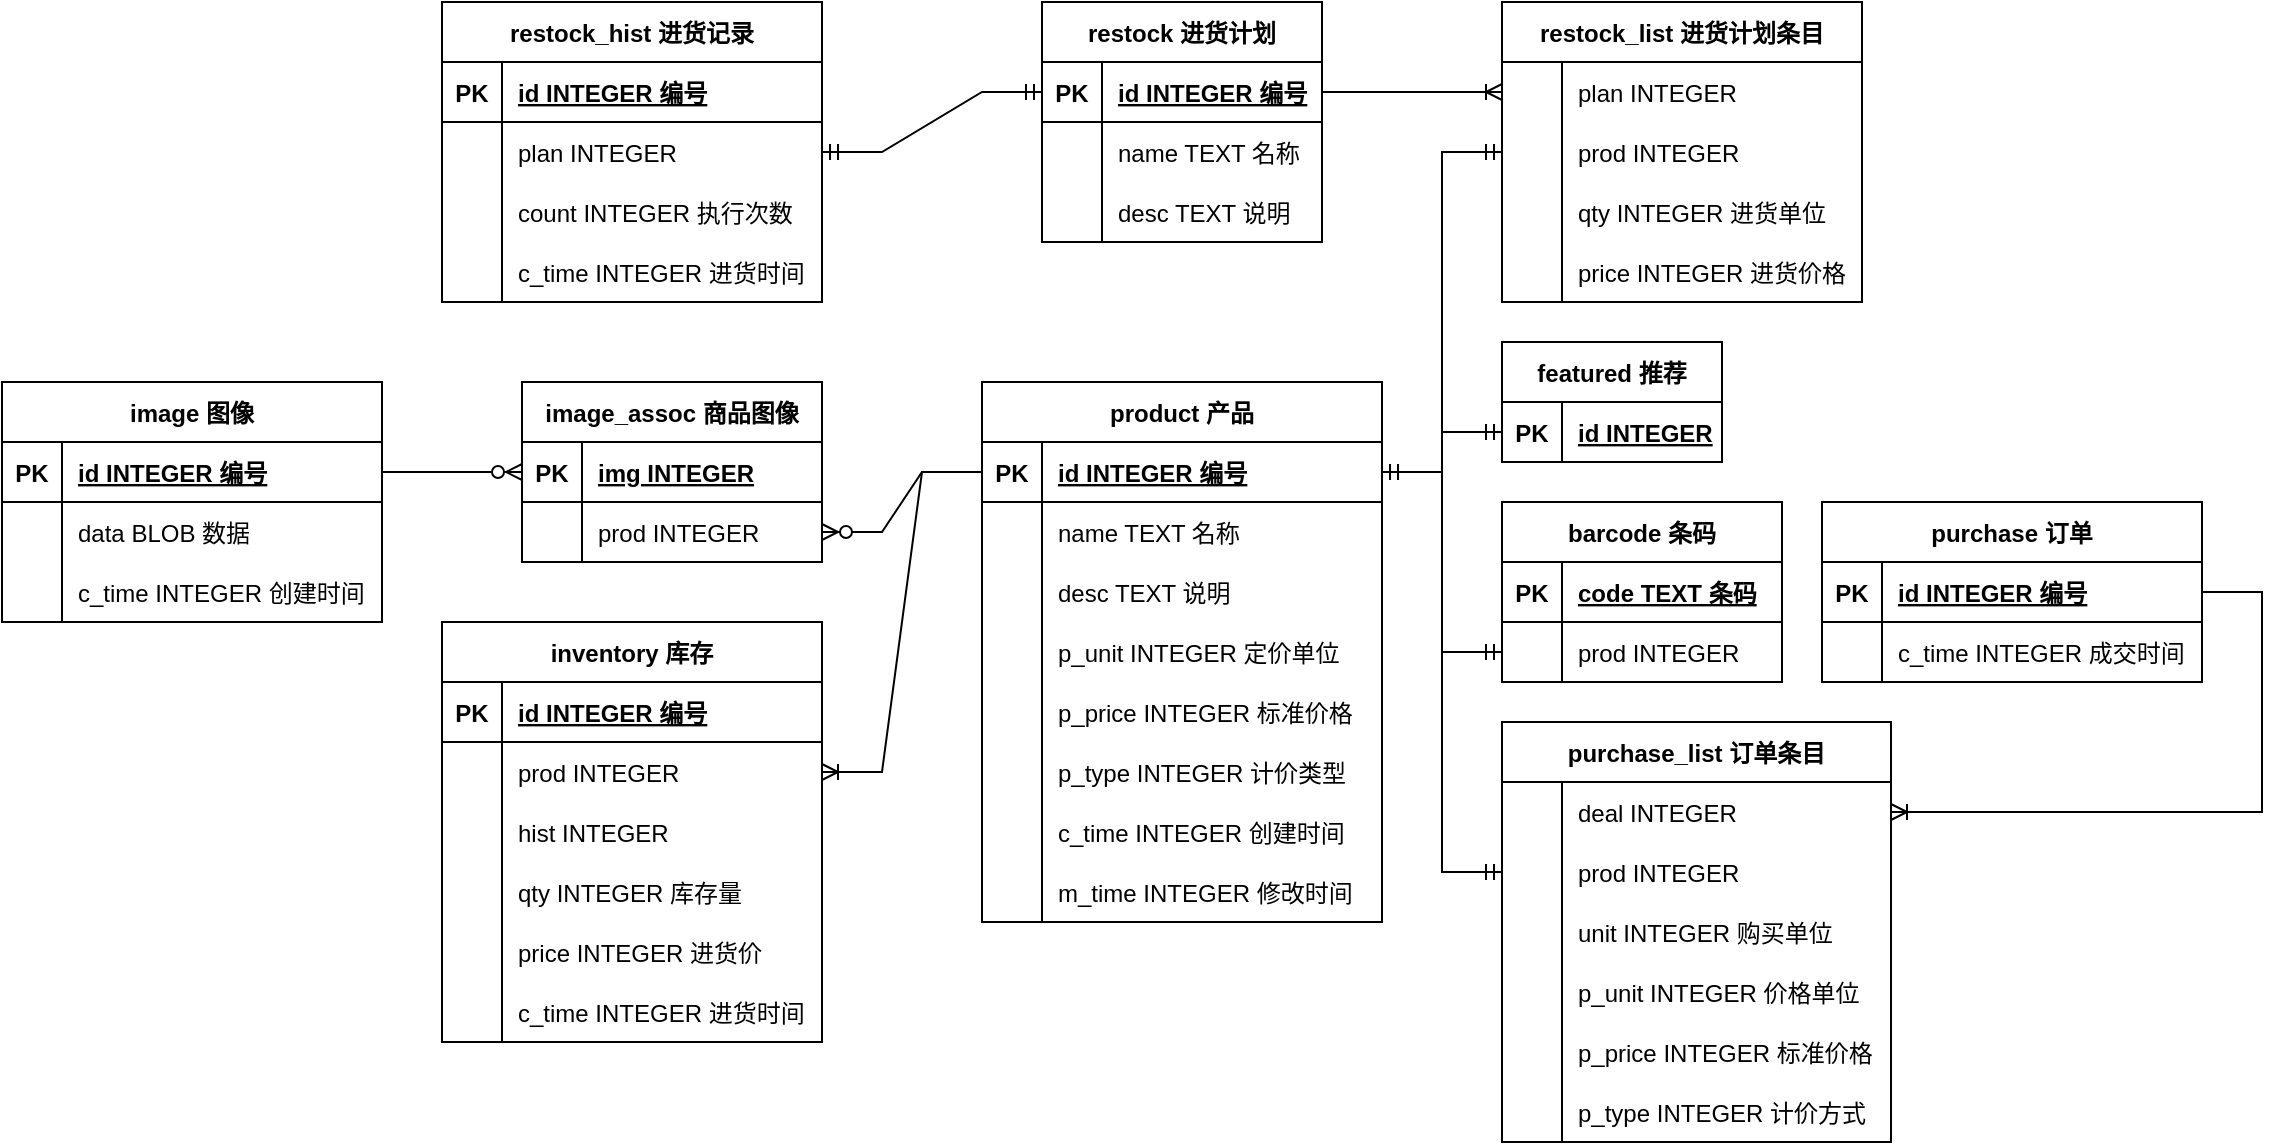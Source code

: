 <mxfile version="26.1.1">
  <diagram name="第 1 页" id="h9-IqT-ydI9_myK90j9l">
    <mxGraphModel dx="4263" dy="683" grid="1" gridSize="10" guides="0" tooltips="1" connect="1" arrows="1" fold="1" page="1" pageScale="1" pageWidth="1169" pageHeight="827" math="0" shadow="0">
      <root>
        <mxCell id="0" />
        <mxCell id="1" parent="0" />
        <mxCell id="m9yYBREVCYPuu5T5UYgV-1" value="product 产品" style="shape=table;startSize=30;container=1;collapsible=1;childLayout=tableLayout;fixedRows=1;rowLines=0;fontStyle=1;align=center;resizeLast=1;" vertex="1" parent="1">
          <mxGeometry x="-2120" y="320" width="200" height="270" as="geometry" />
        </mxCell>
        <mxCell id="m9yYBREVCYPuu5T5UYgV-2" value="" style="shape=tableRow;horizontal=0;startSize=0;swimlaneHead=0;swimlaneBody=0;fillColor=none;collapsible=0;dropTarget=0;points=[[0,0.5],[1,0.5]];portConstraint=eastwest;strokeColor=inherit;top=0;left=0;right=0;bottom=1;" vertex="1" parent="m9yYBREVCYPuu5T5UYgV-1">
          <mxGeometry y="30" width="200" height="30" as="geometry" />
        </mxCell>
        <mxCell id="m9yYBREVCYPuu5T5UYgV-3" value="PK" style="shape=partialRectangle;overflow=hidden;connectable=0;fillColor=none;strokeColor=inherit;top=0;left=0;bottom=0;right=0;fontStyle=1;" vertex="1" parent="m9yYBREVCYPuu5T5UYgV-2">
          <mxGeometry width="30" height="30" as="geometry">
            <mxRectangle width="30" height="30" as="alternateBounds" />
          </mxGeometry>
        </mxCell>
        <mxCell id="m9yYBREVCYPuu5T5UYgV-4" value="id      INTEGER 编号" style="shape=partialRectangle;overflow=hidden;connectable=0;fillColor=none;align=left;strokeColor=inherit;top=0;left=0;bottom=0;right=0;spacingLeft=6;fontStyle=5;" vertex="1" parent="m9yYBREVCYPuu5T5UYgV-2">
          <mxGeometry x="30" width="170" height="30" as="geometry">
            <mxRectangle width="170" height="30" as="alternateBounds" />
          </mxGeometry>
        </mxCell>
        <mxCell id="m9yYBREVCYPuu5T5UYgV-5" value="" style="shape=tableRow;horizontal=0;startSize=0;swimlaneHead=0;swimlaneBody=0;fillColor=none;collapsible=0;dropTarget=0;points=[[0,0.5],[1,0.5]];portConstraint=eastwest;strokeColor=inherit;top=0;left=0;right=0;bottom=0;" vertex="1" parent="m9yYBREVCYPuu5T5UYgV-1">
          <mxGeometry y="60" width="200" height="30" as="geometry" />
        </mxCell>
        <mxCell id="m9yYBREVCYPuu5T5UYgV-6" value="" style="shape=partialRectangle;overflow=hidden;connectable=0;fillColor=none;strokeColor=inherit;top=0;left=0;bottom=0;right=0;" vertex="1" parent="m9yYBREVCYPuu5T5UYgV-5">
          <mxGeometry width="30" height="30" as="geometry">
            <mxRectangle width="30" height="30" as="alternateBounds" />
          </mxGeometry>
        </mxCell>
        <mxCell id="m9yYBREVCYPuu5T5UYgV-7" value="name    TEXT 名称" style="shape=partialRectangle;overflow=hidden;connectable=0;fillColor=none;align=left;strokeColor=inherit;top=0;left=0;bottom=0;right=0;spacingLeft=6;" vertex="1" parent="m9yYBREVCYPuu5T5UYgV-5">
          <mxGeometry x="30" width="170" height="30" as="geometry">
            <mxRectangle width="170" height="30" as="alternateBounds" />
          </mxGeometry>
        </mxCell>
        <mxCell id="m9yYBREVCYPuu5T5UYgV-8" value="" style="shape=tableRow;horizontal=0;startSize=0;swimlaneHead=0;swimlaneBody=0;fillColor=none;collapsible=0;dropTarget=0;points=[[0,0.5],[1,0.5]];portConstraint=eastwest;strokeColor=inherit;top=0;left=0;right=0;bottom=0;" vertex="1" parent="m9yYBREVCYPuu5T5UYgV-1">
          <mxGeometry y="90" width="200" height="30" as="geometry" />
        </mxCell>
        <mxCell id="m9yYBREVCYPuu5T5UYgV-9" value="" style="shape=partialRectangle;overflow=hidden;connectable=0;fillColor=none;strokeColor=inherit;top=0;left=0;bottom=0;right=0;" vertex="1" parent="m9yYBREVCYPuu5T5UYgV-8">
          <mxGeometry width="30" height="30" as="geometry">
            <mxRectangle width="30" height="30" as="alternateBounds" />
          </mxGeometry>
        </mxCell>
        <mxCell id="m9yYBREVCYPuu5T5UYgV-10" value="desc    TEXT    说明" style="shape=partialRectangle;overflow=hidden;connectable=0;fillColor=none;align=left;strokeColor=inherit;top=0;left=0;bottom=0;right=0;spacingLeft=6;" vertex="1" parent="m9yYBREVCYPuu5T5UYgV-8">
          <mxGeometry x="30" width="170" height="30" as="geometry">
            <mxRectangle width="170" height="30" as="alternateBounds" />
          </mxGeometry>
        </mxCell>
        <mxCell id="m9yYBREVCYPuu5T5UYgV-11" value="" style="shape=tableRow;horizontal=0;startSize=0;swimlaneHead=0;swimlaneBody=0;fillColor=none;collapsible=0;dropTarget=0;points=[[0,0.5],[1,0.5]];portConstraint=eastwest;strokeColor=inherit;top=0;left=0;right=0;bottom=0;" vertex="1" parent="m9yYBREVCYPuu5T5UYgV-1">
          <mxGeometry y="120" width="200" height="30" as="geometry" />
        </mxCell>
        <mxCell id="m9yYBREVCYPuu5T5UYgV-12" value="" style="shape=partialRectangle;overflow=hidden;connectable=0;fillColor=none;strokeColor=inherit;top=0;left=0;bottom=0;right=0;" vertex="1" parent="m9yYBREVCYPuu5T5UYgV-11">
          <mxGeometry width="30" height="30" as="geometry">
            <mxRectangle width="30" height="30" as="alternateBounds" />
          </mxGeometry>
        </mxCell>
        <mxCell id="m9yYBREVCYPuu5T5UYgV-13" value="p_unit  INTEGER 定价单位" style="shape=partialRectangle;overflow=hidden;connectable=0;fillColor=none;align=left;strokeColor=inherit;top=0;left=0;bottom=0;right=0;spacingLeft=6;" vertex="1" parent="m9yYBREVCYPuu5T5UYgV-11">
          <mxGeometry x="30" width="170" height="30" as="geometry">
            <mxRectangle width="170" height="30" as="alternateBounds" />
          </mxGeometry>
        </mxCell>
        <mxCell id="m9yYBREVCYPuu5T5UYgV-14" value="" style="shape=tableRow;horizontal=0;startSize=0;swimlaneHead=0;swimlaneBody=0;fillColor=none;collapsible=0;dropTarget=0;points=[[0,0.5],[1,0.5]];portConstraint=eastwest;strokeColor=inherit;top=0;left=0;right=0;bottom=0;" vertex="1" parent="m9yYBREVCYPuu5T5UYgV-1">
          <mxGeometry y="150" width="200" height="30" as="geometry" />
        </mxCell>
        <mxCell id="m9yYBREVCYPuu5T5UYgV-15" value="" style="shape=partialRectangle;overflow=hidden;connectable=0;fillColor=none;strokeColor=inherit;top=0;left=0;bottom=0;right=0;" vertex="1" parent="m9yYBREVCYPuu5T5UYgV-14">
          <mxGeometry width="30" height="30" as="geometry">
            <mxRectangle width="30" height="30" as="alternateBounds" />
          </mxGeometry>
        </mxCell>
        <mxCell id="m9yYBREVCYPuu5T5UYgV-16" value="p_price INTEGER 标准价格" style="shape=partialRectangle;overflow=hidden;connectable=0;fillColor=none;align=left;strokeColor=inherit;top=0;left=0;bottom=0;right=0;spacingLeft=6;" vertex="1" parent="m9yYBREVCYPuu5T5UYgV-14">
          <mxGeometry x="30" width="170" height="30" as="geometry">
            <mxRectangle width="170" height="30" as="alternateBounds" />
          </mxGeometry>
        </mxCell>
        <mxCell id="m9yYBREVCYPuu5T5UYgV-17" value="" style="shape=tableRow;horizontal=0;startSize=0;swimlaneHead=0;swimlaneBody=0;fillColor=none;collapsible=0;dropTarget=0;points=[[0,0.5],[1,0.5]];portConstraint=eastwest;strokeColor=inherit;top=0;left=0;right=0;bottom=0;" vertex="1" parent="m9yYBREVCYPuu5T5UYgV-1">
          <mxGeometry y="180" width="200" height="30" as="geometry" />
        </mxCell>
        <mxCell id="m9yYBREVCYPuu5T5UYgV-18" value="" style="shape=partialRectangle;overflow=hidden;connectable=0;fillColor=none;strokeColor=inherit;top=0;left=0;bottom=0;right=0;" vertex="1" parent="m9yYBREVCYPuu5T5UYgV-17">
          <mxGeometry width="30" height="30" as="geometry">
            <mxRectangle width="30" height="30" as="alternateBounds" />
          </mxGeometry>
        </mxCell>
        <mxCell id="m9yYBREVCYPuu5T5UYgV-19" value="p_type  INTEGER 计价类型" style="shape=partialRectangle;overflow=hidden;connectable=0;fillColor=none;align=left;strokeColor=inherit;top=0;left=0;bottom=0;right=0;spacingLeft=6;" vertex="1" parent="m9yYBREVCYPuu5T5UYgV-17">
          <mxGeometry x="30" width="170" height="30" as="geometry">
            <mxRectangle width="170" height="30" as="alternateBounds" />
          </mxGeometry>
        </mxCell>
        <mxCell id="m9yYBREVCYPuu5T5UYgV-20" value="" style="shape=tableRow;horizontal=0;startSize=0;swimlaneHead=0;swimlaneBody=0;fillColor=none;collapsible=0;dropTarget=0;points=[[0,0.5],[1,0.5]];portConstraint=eastwest;strokeColor=inherit;top=0;left=0;right=0;bottom=0;" vertex="1" parent="m9yYBREVCYPuu5T5UYgV-1">
          <mxGeometry y="210" width="200" height="30" as="geometry" />
        </mxCell>
        <mxCell id="m9yYBREVCYPuu5T5UYgV-21" value="" style="shape=partialRectangle;overflow=hidden;connectable=0;fillColor=none;strokeColor=inherit;top=0;left=0;bottom=0;right=0;" vertex="1" parent="m9yYBREVCYPuu5T5UYgV-20">
          <mxGeometry width="30" height="30" as="geometry">
            <mxRectangle width="30" height="30" as="alternateBounds" />
          </mxGeometry>
        </mxCell>
        <mxCell id="m9yYBREVCYPuu5T5UYgV-22" value="c_time  INTEGER 创建时间" style="shape=partialRectangle;overflow=hidden;connectable=0;fillColor=none;align=left;strokeColor=inherit;top=0;left=0;bottom=0;right=0;spacingLeft=6;" vertex="1" parent="m9yYBREVCYPuu5T5UYgV-20">
          <mxGeometry x="30" width="170" height="30" as="geometry">
            <mxRectangle width="170" height="30" as="alternateBounds" />
          </mxGeometry>
        </mxCell>
        <mxCell id="m9yYBREVCYPuu5T5UYgV-23" value="" style="shape=tableRow;horizontal=0;startSize=0;swimlaneHead=0;swimlaneBody=0;fillColor=none;collapsible=0;dropTarget=0;points=[[0,0.5],[1,0.5]];portConstraint=eastwest;strokeColor=inherit;top=0;left=0;right=0;bottom=0;" vertex="1" parent="m9yYBREVCYPuu5T5UYgV-1">
          <mxGeometry y="240" width="200" height="30" as="geometry" />
        </mxCell>
        <mxCell id="m9yYBREVCYPuu5T5UYgV-24" value="" style="shape=partialRectangle;overflow=hidden;connectable=0;fillColor=none;strokeColor=inherit;top=0;left=0;bottom=0;right=0;" vertex="1" parent="m9yYBREVCYPuu5T5UYgV-23">
          <mxGeometry width="30" height="30" as="geometry">
            <mxRectangle width="30" height="30" as="alternateBounds" />
          </mxGeometry>
        </mxCell>
        <mxCell id="m9yYBREVCYPuu5T5UYgV-25" value="m_time  INTEGER 修改时间" style="shape=partialRectangle;overflow=hidden;connectable=0;fillColor=none;align=left;strokeColor=inherit;top=0;left=0;bottom=0;right=0;spacingLeft=6;" vertex="1" parent="m9yYBREVCYPuu5T5UYgV-23">
          <mxGeometry x="30" width="170" height="30" as="geometry">
            <mxRectangle width="170" height="30" as="alternateBounds" />
          </mxGeometry>
        </mxCell>
        <mxCell id="m9yYBREVCYPuu5T5UYgV-26" value="image 图像" style="shape=table;startSize=30;container=1;collapsible=1;childLayout=tableLayout;fixedRows=1;rowLines=0;fontStyle=1;align=center;resizeLast=1;" vertex="1" parent="1">
          <mxGeometry x="-2610" y="320" width="190" height="120" as="geometry" />
        </mxCell>
        <mxCell id="m9yYBREVCYPuu5T5UYgV-27" value="" style="shape=tableRow;horizontal=0;startSize=0;swimlaneHead=0;swimlaneBody=0;fillColor=none;collapsible=0;dropTarget=0;points=[[0,0.5],[1,0.5]];portConstraint=eastwest;strokeColor=inherit;top=0;left=0;right=0;bottom=1;" vertex="1" parent="m9yYBREVCYPuu5T5UYgV-26">
          <mxGeometry y="30" width="190" height="30" as="geometry" />
        </mxCell>
        <mxCell id="m9yYBREVCYPuu5T5UYgV-28" value="PK" style="shape=partialRectangle;overflow=hidden;connectable=0;fillColor=none;strokeColor=inherit;top=0;left=0;bottom=0;right=0;fontStyle=1;" vertex="1" parent="m9yYBREVCYPuu5T5UYgV-27">
          <mxGeometry width="30" height="30" as="geometry">
            <mxRectangle width="30" height="30" as="alternateBounds" />
          </mxGeometry>
        </mxCell>
        <mxCell id="m9yYBREVCYPuu5T5UYgV-29" value="id     INTEGER 编号" style="shape=partialRectangle;overflow=hidden;connectable=0;fillColor=none;align=left;strokeColor=inherit;top=0;left=0;bottom=0;right=0;spacingLeft=6;fontStyle=5;" vertex="1" parent="m9yYBREVCYPuu5T5UYgV-27">
          <mxGeometry x="30" width="160" height="30" as="geometry">
            <mxRectangle width="160" height="30" as="alternateBounds" />
          </mxGeometry>
        </mxCell>
        <mxCell id="m9yYBREVCYPuu5T5UYgV-30" value="" style="shape=tableRow;horizontal=0;startSize=0;swimlaneHead=0;swimlaneBody=0;fillColor=none;collapsible=0;dropTarget=0;points=[[0,0.5],[1,0.5]];portConstraint=eastwest;strokeColor=inherit;top=0;left=0;right=0;bottom=0;" vertex="1" parent="m9yYBREVCYPuu5T5UYgV-26">
          <mxGeometry y="60" width="190" height="30" as="geometry" />
        </mxCell>
        <mxCell id="m9yYBREVCYPuu5T5UYgV-31" value="" style="shape=partialRectangle;overflow=hidden;connectable=0;fillColor=none;strokeColor=inherit;top=0;left=0;bottom=0;right=0;" vertex="1" parent="m9yYBREVCYPuu5T5UYgV-30">
          <mxGeometry width="30" height="30" as="geometry">
            <mxRectangle width="30" height="30" as="alternateBounds" />
          </mxGeometry>
        </mxCell>
        <mxCell id="m9yYBREVCYPuu5T5UYgV-32" value="data   BLOB    数据" style="shape=partialRectangle;overflow=hidden;connectable=0;fillColor=none;align=left;strokeColor=inherit;top=0;left=0;bottom=0;right=0;spacingLeft=6;" vertex="1" parent="m9yYBREVCYPuu5T5UYgV-30">
          <mxGeometry x="30" width="160" height="30" as="geometry">
            <mxRectangle width="160" height="30" as="alternateBounds" />
          </mxGeometry>
        </mxCell>
        <mxCell id="m9yYBREVCYPuu5T5UYgV-33" value="" style="shape=tableRow;horizontal=0;startSize=0;swimlaneHead=0;swimlaneBody=0;fillColor=none;collapsible=0;dropTarget=0;points=[[0,0.5],[1,0.5]];portConstraint=eastwest;strokeColor=inherit;top=0;left=0;right=0;bottom=0;" vertex="1" parent="m9yYBREVCYPuu5T5UYgV-26">
          <mxGeometry y="90" width="190" height="30" as="geometry" />
        </mxCell>
        <mxCell id="m9yYBREVCYPuu5T5UYgV-34" value="" style="shape=partialRectangle;overflow=hidden;connectable=0;fillColor=none;strokeColor=inherit;top=0;left=0;bottom=0;right=0;" vertex="1" parent="m9yYBREVCYPuu5T5UYgV-33">
          <mxGeometry width="30" height="30" as="geometry">
            <mxRectangle width="30" height="30" as="alternateBounds" />
          </mxGeometry>
        </mxCell>
        <mxCell id="m9yYBREVCYPuu5T5UYgV-35" value="c_time INTEGER 创建时间" style="shape=partialRectangle;overflow=hidden;connectable=0;fillColor=none;align=left;strokeColor=inherit;top=0;left=0;bottom=0;right=0;spacingLeft=6;" vertex="1" parent="m9yYBREVCYPuu5T5UYgV-33">
          <mxGeometry x="30" width="160" height="30" as="geometry">
            <mxRectangle width="160" height="30" as="alternateBounds" />
          </mxGeometry>
        </mxCell>
        <mxCell id="m9yYBREVCYPuu5T5UYgV-36" value="image_assoc 商品图像" style="shape=table;startSize=30;container=1;collapsible=1;childLayout=tableLayout;fixedRows=1;rowLines=0;fontStyle=1;align=center;resizeLast=1;" vertex="1" parent="1">
          <mxGeometry x="-2350" y="320" width="150" height="90" as="geometry" />
        </mxCell>
        <mxCell id="m9yYBREVCYPuu5T5UYgV-37" value="" style="shape=tableRow;horizontal=0;startSize=0;swimlaneHead=0;swimlaneBody=0;fillColor=none;collapsible=0;dropTarget=0;points=[[0,0.5],[1,0.5]];portConstraint=eastwest;strokeColor=inherit;top=0;left=0;right=0;bottom=1;" vertex="1" parent="m9yYBREVCYPuu5T5UYgV-36">
          <mxGeometry y="30" width="150" height="30" as="geometry" />
        </mxCell>
        <mxCell id="m9yYBREVCYPuu5T5UYgV-38" value="PK" style="shape=partialRectangle;overflow=hidden;connectable=0;fillColor=none;strokeColor=inherit;top=0;left=0;bottom=0;right=0;fontStyle=1;" vertex="1" parent="m9yYBREVCYPuu5T5UYgV-37">
          <mxGeometry width="30" height="30" as="geometry">
            <mxRectangle width="30" height="30" as="alternateBounds" />
          </mxGeometry>
        </mxCell>
        <mxCell id="m9yYBREVCYPuu5T5UYgV-39" value="img  INTEGER" style="shape=partialRectangle;overflow=hidden;connectable=0;fillColor=none;align=left;strokeColor=inherit;top=0;left=0;bottom=0;right=0;spacingLeft=6;fontStyle=5;" vertex="1" parent="m9yYBREVCYPuu5T5UYgV-37">
          <mxGeometry x="30" width="120" height="30" as="geometry">
            <mxRectangle width="120" height="30" as="alternateBounds" />
          </mxGeometry>
        </mxCell>
        <mxCell id="m9yYBREVCYPuu5T5UYgV-40" value="" style="shape=tableRow;horizontal=0;startSize=0;swimlaneHead=0;swimlaneBody=0;fillColor=none;collapsible=0;dropTarget=0;points=[[0,0.5],[1,0.5]];portConstraint=eastwest;strokeColor=inherit;top=0;left=0;right=0;bottom=0;" vertex="1" parent="m9yYBREVCYPuu5T5UYgV-36">
          <mxGeometry y="60" width="150" height="30" as="geometry" />
        </mxCell>
        <mxCell id="m9yYBREVCYPuu5T5UYgV-41" value="" style="shape=partialRectangle;overflow=hidden;connectable=0;fillColor=none;strokeColor=inherit;top=0;left=0;bottom=0;right=0;" vertex="1" parent="m9yYBREVCYPuu5T5UYgV-40">
          <mxGeometry width="30" height="30" as="geometry">
            <mxRectangle width="30" height="30" as="alternateBounds" />
          </mxGeometry>
        </mxCell>
        <mxCell id="m9yYBREVCYPuu5T5UYgV-42" value="prod INTEGER" style="shape=partialRectangle;overflow=hidden;connectable=0;fillColor=none;align=left;strokeColor=inherit;top=0;left=0;bottom=0;right=0;spacingLeft=6;" vertex="1" parent="m9yYBREVCYPuu5T5UYgV-40">
          <mxGeometry x="30" width="120" height="30" as="geometry">
            <mxRectangle width="120" height="30" as="alternateBounds" />
          </mxGeometry>
        </mxCell>
        <mxCell id="m9yYBREVCYPuu5T5UYgV-43" value="restock 进货计划" style="shape=table;startSize=30;container=1;collapsible=1;childLayout=tableLayout;fixedRows=1;rowLines=0;fontStyle=1;align=center;resizeLast=1;" vertex="1" parent="1">
          <mxGeometry x="-2090" y="130" width="140" height="120" as="geometry" />
        </mxCell>
        <mxCell id="m9yYBREVCYPuu5T5UYgV-44" value="" style="shape=tableRow;horizontal=0;startSize=0;swimlaneHead=0;swimlaneBody=0;fillColor=none;collapsible=0;dropTarget=0;points=[[0,0.5],[1,0.5]];portConstraint=eastwest;strokeColor=inherit;top=0;left=0;right=0;bottom=1;" vertex="1" parent="m9yYBREVCYPuu5T5UYgV-43">
          <mxGeometry y="30" width="140" height="30" as="geometry" />
        </mxCell>
        <mxCell id="m9yYBREVCYPuu5T5UYgV-45" value="PK" style="shape=partialRectangle;overflow=hidden;connectable=0;fillColor=none;strokeColor=inherit;top=0;left=0;bottom=0;right=0;fontStyle=1;" vertex="1" parent="m9yYBREVCYPuu5T5UYgV-44">
          <mxGeometry width="30" height="30" as="geometry">
            <mxRectangle width="30" height="30" as="alternateBounds" />
          </mxGeometry>
        </mxCell>
        <mxCell id="m9yYBREVCYPuu5T5UYgV-46" value="id INTEGER 编号" style="shape=partialRectangle;overflow=hidden;connectable=0;fillColor=none;align=left;strokeColor=inherit;top=0;left=0;bottom=0;right=0;spacingLeft=6;fontStyle=5;" vertex="1" parent="m9yYBREVCYPuu5T5UYgV-44">
          <mxGeometry x="30" width="110" height="30" as="geometry">
            <mxRectangle width="110" height="30" as="alternateBounds" />
          </mxGeometry>
        </mxCell>
        <mxCell id="m9yYBREVCYPuu5T5UYgV-47" value="" style="shape=tableRow;horizontal=0;startSize=0;swimlaneHead=0;swimlaneBody=0;fillColor=none;collapsible=0;dropTarget=0;points=[[0,0.5],[1,0.5]];portConstraint=eastwest;strokeColor=inherit;top=0;left=0;right=0;bottom=0;" vertex="1" parent="m9yYBREVCYPuu5T5UYgV-43">
          <mxGeometry y="60" width="140" height="30" as="geometry" />
        </mxCell>
        <mxCell id="m9yYBREVCYPuu5T5UYgV-48" value="" style="shape=partialRectangle;overflow=hidden;connectable=0;fillColor=none;strokeColor=inherit;top=0;left=0;bottom=0;right=0;" vertex="1" parent="m9yYBREVCYPuu5T5UYgV-47">
          <mxGeometry width="30" height="30" as="geometry">
            <mxRectangle width="30" height="30" as="alternateBounds" />
          </mxGeometry>
        </mxCell>
        <mxCell id="m9yYBREVCYPuu5T5UYgV-49" value="name TEXT 名称" style="shape=partialRectangle;overflow=hidden;connectable=0;fillColor=none;align=left;strokeColor=inherit;top=0;left=0;bottom=0;right=0;spacingLeft=6;" vertex="1" parent="m9yYBREVCYPuu5T5UYgV-47">
          <mxGeometry x="30" width="110" height="30" as="geometry">
            <mxRectangle width="110" height="30" as="alternateBounds" />
          </mxGeometry>
        </mxCell>
        <mxCell id="m9yYBREVCYPuu5T5UYgV-50" value="" style="shape=tableRow;horizontal=0;startSize=0;swimlaneHead=0;swimlaneBody=0;fillColor=none;collapsible=0;dropTarget=0;points=[[0,0.5],[1,0.5]];portConstraint=eastwest;strokeColor=inherit;top=0;left=0;right=0;bottom=0;" vertex="1" parent="m9yYBREVCYPuu5T5UYgV-43">
          <mxGeometry y="90" width="140" height="30" as="geometry" />
        </mxCell>
        <mxCell id="m9yYBREVCYPuu5T5UYgV-51" value="" style="shape=partialRectangle;overflow=hidden;connectable=0;fillColor=none;strokeColor=inherit;top=0;left=0;bottom=0;right=0;" vertex="1" parent="m9yYBREVCYPuu5T5UYgV-50">
          <mxGeometry width="30" height="30" as="geometry">
            <mxRectangle width="30" height="30" as="alternateBounds" />
          </mxGeometry>
        </mxCell>
        <mxCell id="m9yYBREVCYPuu5T5UYgV-52" value="desc TEXT 说明" style="shape=partialRectangle;overflow=hidden;connectable=0;fillColor=none;align=left;strokeColor=inherit;top=0;left=0;bottom=0;right=0;spacingLeft=6;" vertex="1" parent="m9yYBREVCYPuu5T5UYgV-50">
          <mxGeometry x="30" width="110" height="30" as="geometry">
            <mxRectangle width="110" height="30" as="alternateBounds" />
          </mxGeometry>
        </mxCell>
        <mxCell id="m9yYBREVCYPuu5T5UYgV-53" value="restock_list 进货计划条目" style="shape=table;startSize=30;container=1;collapsible=1;childLayout=tableLayout;fixedRows=1;rowLines=0;fontStyle=1;align=center;resizeLast=1;" vertex="1" parent="1">
          <mxGeometry x="-1860" y="130" width="180" height="150" as="geometry" />
        </mxCell>
        <mxCell id="m9yYBREVCYPuu5T5UYgV-54" value="" style="shape=tableRow;horizontal=0;startSize=0;swimlaneHead=0;swimlaneBody=0;fillColor=none;collapsible=0;dropTarget=0;points=[[0,0.5],[1,0.5]];portConstraint=eastwest;strokeColor=inherit;top=0;left=0;right=0;bottom=0;" vertex="1" parent="m9yYBREVCYPuu5T5UYgV-53">
          <mxGeometry y="30" width="180" height="30" as="geometry" />
        </mxCell>
        <mxCell id="m9yYBREVCYPuu5T5UYgV-55" value="" style="shape=partialRectangle;overflow=hidden;connectable=0;fillColor=none;strokeColor=inherit;top=0;left=0;bottom=0;right=0;" vertex="1" parent="m9yYBREVCYPuu5T5UYgV-54">
          <mxGeometry width="30" height="30" as="geometry">
            <mxRectangle width="30" height="30" as="alternateBounds" />
          </mxGeometry>
        </mxCell>
        <mxCell id="m9yYBREVCYPuu5T5UYgV-56" value="plan  INTEGER" style="shape=partialRectangle;overflow=hidden;connectable=0;fillColor=none;align=left;strokeColor=inherit;top=0;left=0;bottom=0;right=0;spacingLeft=6;" vertex="1" parent="m9yYBREVCYPuu5T5UYgV-54">
          <mxGeometry x="30" width="150" height="30" as="geometry">
            <mxRectangle width="150" height="30" as="alternateBounds" />
          </mxGeometry>
        </mxCell>
        <mxCell id="m9yYBREVCYPuu5T5UYgV-57" value="" style="shape=tableRow;horizontal=0;startSize=0;swimlaneHead=0;swimlaneBody=0;fillColor=none;collapsible=0;dropTarget=0;points=[[0,0.5],[1,0.5]];portConstraint=eastwest;strokeColor=inherit;top=0;left=0;right=0;bottom=0;" vertex="1" parent="m9yYBREVCYPuu5T5UYgV-53">
          <mxGeometry y="60" width="180" height="30" as="geometry" />
        </mxCell>
        <mxCell id="m9yYBREVCYPuu5T5UYgV-58" value="" style="shape=partialRectangle;overflow=hidden;connectable=0;fillColor=none;strokeColor=inherit;top=0;left=0;bottom=0;right=0;" vertex="1" parent="m9yYBREVCYPuu5T5UYgV-57">
          <mxGeometry width="30" height="30" as="geometry">
            <mxRectangle width="30" height="30" as="alternateBounds" />
          </mxGeometry>
        </mxCell>
        <mxCell id="m9yYBREVCYPuu5T5UYgV-59" value="prod  INTEGER" style="shape=partialRectangle;overflow=hidden;connectable=0;fillColor=none;align=left;strokeColor=inherit;top=0;left=0;bottom=0;right=0;spacingLeft=6;" vertex="1" parent="m9yYBREVCYPuu5T5UYgV-57">
          <mxGeometry x="30" width="150" height="30" as="geometry">
            <mxRectangle width="150" height="30" as="alternateBounds" />
          </mxGeometry>
        </mxCell>
        <mxCell id="m9yYBREVCYPuu5T5UYgV-60" value="" style="shape=tableRow;horizontal=0;startSize=0;swimlaneHead=0;swimlaneBody=0;fillColor=none;collapsible=0;dropTarget=0;points=[[0,0.5],[1,0.5]];portConstraint=eastwest;strokeColor=inherit;top=0;left=0;right=0;bottom=0;" vertex="1" parent="m9yYBREVCYPuu5T5UYgV-53">
          <mxGeometry y="90" width="180" height="30" as="geometry" />
        </mxCell>
        <mxCell id="m9yYBREVCYPuu5T5UYgV-61" value="" style="shape=partialRectangle;overflow=hidden;connectable=0;fillColor=none;strokeColor=inherit;top=0;left=0;bottom=0;right=0;" vertex="1" parent="m9yYBREVCYPuu5T5UYgV-60">
          <mxGeometry width="30" height="30" as="geometry">
            <mxRectangle width="30" height="30" as="alternateBounds" />
          </mxGeometry>
        </mxCell>
        <mxCell id="m9yYBREVCYPuu5T5UYgV-62" value="qty   INTEGER 进货单位" style="shape=partialRectangle;overflow=hidden;connectable=0;fillColor=none;align=left;strokeColor=inherit;top=0;left=0;bottom=0;right=0;spacingLeft=6;" vertex="1" parent="m9yYBREVCYPuu5T5UYgV-60">
          <mxGeometry x="30" width="150" height="30" as="geometry">
            <mxRectangle width="150" height="30" as="alternateBounds" />
          </mxGeometry>
        </mxCell>
        <mxCell id="m9yYBREVCYPuu5T5UYgV-63" value="" style="shape=tableRow;horizontal=0;startSize=0;swimlaneHead=0;swimlaneBody=0;fillColor=none;collapsible=0;dropTarget=0;points=[[0,0.5],[1,0.5]];portConstraint=eastwest;strokeColor=inherit;top=0;left=0;right=0;bottom=0;" vertex="1" parent="m9yYBREVCYPuu5T5UYgV-53">
          <mxGeometry y="120" width="180" height="30" as="geometry" />
        </mxCell>
        <mxCell id="m9yYBREVCYPuu5T5UYgV-64" value="" style="shape=partialRectangle;overflow=hidden;connectable=0;fillColor=none;strokeColor=inherit;top=0;left=0;bottom=0;right=0;" vertex="1" parent="m9yYBREVCYPuu5T5UYgV-63">
          <mxGeometry width="30" height="30" as="geometry">
            <mxRectangle width="30" height="30" as="alternateBounds" />
          </mxGeometry>
        </mxCell>
        <mxCell id="m9yYBREVCYPuu5T5UYgV-65" value="price INTEGER 进货价格" style="shape=partialRectangle;overflow=hidden;connectable=0;fillColor=none;align=left;strokeColor=inherit;top=0;left=0;bottom=0;right=0;spacingLeft=6;" vertex="1" parent="m9yYBREVCYPuu5T5UYgV-63">
          <mxGeometry x="30" width="150" height="30" as="geometry">
            <mxRectangle width="150" height="30" as="alternateBounds" />
          </mxGeometry>
        </mxCell>
        <mxCell id="m9yYBREVCYPuu5T5UYgV-66" value="restock_hist 进货记录" style="shape=table;startSize=30;container=1;collapsible=1;childLayout=tableLayout;fixedRows=1;rowLines=0;fontStyle=1;align=center;resizeLast=1;" vertex="1" parent="1">
          <mxGeometry x="-2390" y="130" width="190" height="150" as="geometry" />
        </mxCell>
        <mxCell id="m9yYBREVCYPuu5T5UYgV-67" value="" style="shape=tableRow;horizontal=0;startSize=0;swimlaneHead=0;swimlaneBody=0;fillColor=none;collapsible=0;dropTarget=0;points=[[0,0.5],[1,0.5]];portConstraint=eastwest;strokeColor=inherit;top=0;left=0;right=0;bottom=1;" vertex="1" parent="m9yYBREVCYPuu5T5UYgV-66">
          <mxGeometry y="30" width="190" height="30" as="geometry" />
        </mxCell>
        <mxCell id="m9yYBREVCYPuu5T5UYgV-68" value="PK" style="shape=partialRectangle;overflow=hidden;connectable=0;fillColor=none;strokeColor=inherit;top=0;left=0;bottom=0;right=0;fontStyle=1;" vertex="1" parent="m9yYBREVCYPuu5T5UYgV-67">
          <mxGeometry width="30" height="30" as="geometry">
            <mxRectangle width="30" height="30" as="alternateBounds" />
          </mxGeometry>
        </mxCell>
        <mxCell id="m9yYBREVCYPuu5T5UYgV-69" value="id INTEGER 编号" style="shape=partialRectangle;overflow=hidden;connectable=0;fillColor=none;align=left;strokeColor=inherit;top=0;left=0;bottom=0;right=0;spacingLeft=6;fontStyle=5;" vertex="1" parent="m9yYBREVCYPuu5T5UYgV-67">
          <mxGeometry x="30" width="160" height="30" as="geometry">
            <mxRectangle width="160" height="30" as="alternateBounds" />
          </mxGeometry>
        </mxCell>
        <mxCell id="m9yYBREVCYPuu5T5UYgV-70" value="" style="shape=tableRow;horizontal=0;startSize=0;swimlaneHead=0;swimlaneBody=0;fillColor=none;collapsible=0;dropTarget=0;points=[[0,0.5],[1,0.5]];portConstraint=eastwest;strokeColor=inherit;top=0;left=0;right=0;bottom=0;" vertex="1" parent="m9yYBREVCYPuu5T5UYgV-66">
          <mxGeometry y="60" width="190" height="30" as="geometry" />
        </mxCell>
        <mxCell id="m9yYBREVCYPuu5T5UYgV-71" value="" style="shape=partialRectangle;overflow=hidden;connectable=0;fillColor=none;strokeColor=inherit;top=0;left=0;bottom=0;right=0;" vertex="1" parent="m9yYBREVCYPuu5T5UYgV-70">
          <mxGeometry width="30" height="30" as="geometry">
            <mxRectangle width="30" height="30" as="alternateBounds" />
          </mxGeometry>
        </mxCell>
        <mxCell id="m9yYBREVCYPuu5T5UYgV-72" value="plan   INTEGER" style="shape=partialRectangle;overflow=hidden;connectable=0;fillColor=none;align=left;strokeColor=inherit;top=0;left=0;bottom=0;right=0;spacingLeft=6;" vertex="1" parent="m9yYBREVCYPuu5T5UYgV-70">
          <mxGeometry x="30" width="160" height="30" as="geometry">
            <mxRectangle width="160" height="30" as="alternateBounds" />
          </mxGeometry>
        </mxCell>
        <mxCell id="m9yYBREVCYPuu5T5UYgV-73" value="" style="shape=tableRow;horizontal=0;startSize=0;swimlaneHead=0;swimlaneBody=0;fillColor=none;collapsible=0;dropTarget=0;points=[[0,0.5],[1,0.5]];portConstraint=eastwest;strokeColor=inherit;top=0;left=0;right=0;bottom=0;" vertex="1" parent="m9yYBREVCYPuu5T5UYgV-66">
          <mxGeometry y="90" width="190" height="30" as="geometry" />
        </mxCell>
        <mxCell id="m9yYBREVCYPuu5T5UYgV-74" value="" style="shape=partialRectangle;overflow=hidden;connectable=0;fillColor=none;strokeColor=inherit;top=0;left=0;bottom=0;right=0;" vertex="1" parent="m9yYBREVCYPuu5T5UYgV-73">
          <mxGeometry width="30" height="30" as="geometry">
            <mxRectangle width="30" height="30" as="alternateBounds" />
          </mxGeometry>
        </mxCell>
        <mxCell id="m9yYBREVCYPuu5T5UYgV-75" value="count  INTEGER 执行次数" style="shape=partialRectangle;overflow=hidden;connectable=0;fillColor=none;align=left;strokeColor=inherit;top=0;left=0;bottom=0;right=0;spacingLeft=6;" vertex="1" parent="m9yYBREVCYPuu5T5UYgV-73">
          <mxGeometry x="30" width="160" height="30" as="geometry">
            <mxRectangle width="160" height="30" as="alternateBounds" />
          </mxGeometry>
        </mxCell>
        <mxCell id="m9yYBREVCYPuu5T5UYgV-76" value="" style="shape=tableRow;horizontal=0;startSize=0;swimlaneHead=0;swimlaneBody=0;fillColor=none;collapsible=0;dropTarget=0;points=[[0,0.5],[1,0.5]];portConstraint=eastwest;strokeColor=inherit;top=0;left=0;right=0;bottom=0;" vertex="1" parent="m9yYBREVCYPuu5T5UYgV-66">
          <mxGeometry y="120" width="190" height="30" as="geometry" />
        </mxCell>
        <mxCell id="m9yYBREVCYPuu5T5UYgV-77" value="" style="shape=partialRectangle;overflow=hidden;connectable=0;fillColor=none;strokeColor=inherit;top=0;left=0;bottom=0;right=0;" vertex="1" parent="m9yYBREVCYPuu5T5UYgV-76">
          <mxGeometry width="30" height="30" as="geometry">
            <mxRectangle width="30" height="30" as="alternateBounds" />
          </mxGeometry>
        </mxCell>
        <mxCell id="m9yYBREVCYPuu5T5UYgV-78" value="c_time INTEGER 进货时间" style="shape=partialRectangle;overflow=hidden;connectable=0;fillColor=none;align=left;strokeColor=inherit;top=0;left=0;bottom=0;right=0;spacingLeft=6;" vertex="1" parent="m9yYBREVCYPuu5T5UYgV-76">
          <mxGeometry x="30" width="160" height="30" as="geometry">
            <mxRectangle width="160" height="30" as="alternateBounds" />
          </mxGeometry>
        </mxCell>
        <mxCell id="m9yYBREVCYPuu5T5UYgV-79" value="inventory 库存" style="shape=table;startSize=30;container=1;collapsible=1;childLayout=tableLayout;fixedRows=1;rowLines=0;fontStyle=1;align=center;resizeLast=1;" vertex="1" parent="1">
          <mxGeometry x="-2390" y="440" width="190" height="210" as="geometry" />
        </mxCell>
        <mxCell id="m9yYBREVCYPuu5T5UYgV-80" value="" style="shape=tableRow;horizontal=0;startSize=0;swimlaneHead=0;swimlaneBody=0;fillColor=none;collapsible=0;dropTarget=0;points=[[0,0.5],[1,0.5]];portConstraint=eastwest;strokeColor=inherit;top=0;left=0;right=0;bottom=1;" vertex="1" parent="m9yYBREVCYPuu5T5UYgV-79">
          <mxGeometry y="30" width="190" height="30" as="geometry" />
        </mxCell>
        <mxCell id="m9yYBREVCYPuu5T5UYgV-81" value="PK" style="shape=partialRectangle;overflow=hidden;connectable=0;fillColor=none;strokeColor=inherit;top=0;left=0;bottom=0;right=0;fontStyle=1;" vertex="1" parent="m9yYBREVCYPuu5T5UYgV-80">
          <mxGeometry width="30" height="30" as="geometry">
            <mxRectangle width="30" height="30" as="alternateBounds" />
          </mxGeometry>
        </mxCell>
        <mxCell id="m9yYBREVCYPuu5T5UYgV-82" value="id INTEGER 编号" style="shape=partialRectangle;overflow=hidden;connectable=0;fillColor=none;align=left;strokeColor=inherit;top=0;left=0;bottom=0;right=0;spacingLeft=6;fontStyle=5;" vertex="1" parent="m9yYBREVCYPuu5T5UYgV-80">
          <mxGeometry x="30" width="160" height="30" as="geometry">
            <mxRectangle width="160" height="30" as="alternateBounds" />
          </mxGeometry>
        </mxCell>
        <mxCell id="m9yYBREVCYPuu5T5UYgV-83" value="" style="shape=tableRow;horizontal=0;startSize=0;swimlaneHead=0;swimlaneBody=0;fillColor=none;collapsible=0;dropTarget=0;points=[[0,0.5],[1,0.5]];portConstraint=eastwest;strokeColor=inherit;top=0;left=0;right=0;bottom=0;" vertex="1" parent="m9yYBREVCYPuu5T5UYgV-79">
          <mxGeometry y="60" width="190" height="30" as="geometry" />
        </mxCell>
        <mxCell id="m9yYBREVCYPuu5T5UYgV-84" value="" style="shape=partialRectangle;overflow=hidden;connectable=0;fillColor=none;strokeColor=inherit;top=0;left=0;bottom=0;right=0;" vertex="1" parent="m9yYBREVCYPuu5T5UYgV-83">
          <mxGeometry width="30" height="30" as="geometry">
            <mxRectangle width="30" height="30" as="alternateBounds" />
          </mxGeometry>
        </mxCell>
        <mxCell id="m9yYBREVCYPuu5T5UYgV-85" value="prod   INTEGER" style="shape=partialRectangle;overflow=hidden;connectable=0;fillColor=none;align=left;strokeColor=inherit;top=0;left=0;bottom=0;right=0;spacingLeft=6;" vertex="1" parent="m9yYBREVCYPuu5T5UYgV-83">
          <mxGeometry x="30" width="160" height="30" as="geometry">
            <mxRectangle width="160" height="30" as="alternateBounds" />
          </mxGeometry>
        </mxCell>
        <mxCell id="m9yYBREVCYPuu5T5UYgV-86" value="" style="shape=tableRow;horizontal=0;startSize=0;swimlaneHead=0;swimlaneBody=0;fillColor=none;collapsible=0;dropTarget=0;points=[[0,0.5],[1,0.5]];portConstraint=eastwest;strokeColor=inherit;top=0;left=0;right=0;bottom=0;" vertex="1" parent="m9yYBREVCYPuu5T5UYgV-79">
          <mxGeometry y="90" width="190" height="30" as="geometry" />
        </mxCell>
        <mxCell id="m9yYBREVCYPuu5T5UYgV-87" value="" style="shape=partialRectangle;overflow=hidden;connectable=0;fillColor=none;strokeColor=inherit;top=0;left=0;bottom=0;right=0;" vertex="1" parent="m9yYBREVCYPuu5T5UYgV-86">
          <mxGeometry width="30" height="30" as="geometry">
            <mxRectangle width="30" height="30" as="alternateBounds" />
          </mxGeometry>
        </mxCell>
        <mxCell id="m9yYBREVCYPuu5T5UYgV-88" value="hist   INTEGER" style="shape=partialRectangle;overflow=hidden;connectable=0;fillColor=none;align=left;strokeColor=inherit;top=0;left=0;bottom=0;right=0;spacingLeft=6;" vertex="1" parent="m9yYBREVCYPuu5T5UYgV-86">
          <mxGeometry x="30" width="160" height="30" as="geometry">
            <mxRectangle width="160" height="30" as="alternateBounds" />
          </mxGeometry>
        </mxCell>
        <mxCell id="m9yYBREVCYPuu5T5UYgV-89" value="" style="shape=tableRow;horizontal=0;startSize=0;swimlaneHead=0;swimlaneBody=0;fillColor=none;collapsible=0;dropTarget=0;points=[[0,0.5],[1,0.5]];portConstraint=eastwest;strokeColor=inherit;top=0;left=0;right=0;bottom=0;" vertex="1" parent="m9yYBREVCYPuu5T5UYgV-79">
          <mxGeometry y="120" width="190" height="30" as="geometry" />
        </mxCell>
        <mxCell id="m9yYBREVCYPuu5T5UYgV-90" value="" style="shape=partialRectangle;overflow=hidden;connectable=0;fillColor=none;strokeColor=inherit;top=0;left=0;bottom=0;right=0;" vertex="1" parent="m9yYBREVCYPuu5T5UYgV-89">
          <mxGeometry width="30" height="30" as="geometry">
            <mxRectangle width="30" height="30" as="alternateBounds" />
          </mxGeometry>
        </mxCell>
        <mxCell id="m9yYBREVCYPuu5T5UYgV-91" value="qty    INTEGER 库存量" style="shape=partialRectangle;overflow=hidden;connectable=0;fillColor=none;align=left;strokeColor=inherit;top=0;left=0;bottom=0;right=0;spacingLeft=6;" vertex="1" parent="m9yYBREVCYPuu5T5UYgV-89">
          <mxGeometry x="30" width="160" height="30" as="geometry">
            <mxRectangle width="160" height="30" as="alternateBounds" />
          </mxGeometry>
        </mxCell>
        <mxCell id="m9yYBREVCYPuu5T5UYgV-92" value="" style="shape=tableRow;horizontal=0;startSize=0;swimlaneHead=0;swimlaneBody=0;fillColor=none;collapsible=0;dropTarget=0;points=[[0,0.5],[1,0.5]];portConstraint=eastwest;strokeColor=inherit;top=0;left=0;right=0;bottom=0;" vertex="1" parent="m9yYBREVCYPuu5T5UYgV-79">
          <mxGeometry y="150" width="190" height="30" as="geometry" />
        </mxCell>
        <mxCell id="m9yYBREVCYPuu5T5UYgV-93" value="" style="shape=partialRectangle;overflow=hidden;connectable=0;fillColor=none;strokeColor=inherit;top=0;left=0;bottom=0;right=0;" vertex="1" parent="m9yYBREVCYPuu5T5UYgV-92">
          <mxGeometry width="30" height="30" as="geometry">
            <mxRectangle width="30" height="30" as="alternateBounds" />
          </mxGeometry>
        </mxCell>
        <mxCell id="m9yYBREVCYPuu5T5UYgV-94" value="price  INTEGER 进货价" style="shape=partialRectangle;overflow=hidden;connectable=0;fillColor=none;align=left;strokeColor=inherit;top=0;left=0;bottom=0;right=0;spacingLeft=6;" vertex="1" parent="m9yYBREVCYPuu5T5UYgV-92">
          <mxGeometry x="30" width="160" height="30" as="geometry">
            <mxRectangle width="160" height="30" as="alternateBounds" />
          </mxGeometry>
        </mxCell>
        <mxCell id="m9yYBREVCYPuu5T5UYgV-95" value="" style="shape=tableRow;horizontal=0;startSize=0;swimlaneHead=0;swimlaneBody=0;fillColor=none;collapsible=0;dropTarget=0;points=[[0,0.5],[1,0.5]];portConstraint=eastwest;strokeColor=inherit;top=0;left=0;right=0;bottom=0;" vertex="1" parent="m9yYBREVCYPuu5T5UYgV-79">
          <mxGeometry y="180" width="190" height="30" as="geometry" />
        </mxCell>
        <mxCell id="m9yYBREVCYPuu5T5UYgV-96" value="" style="shape=partialRectangle;overflow=hidden;connectable=0;fillColor=none;strokeColor=inherit;top=0;left=0;bottom=0;right=0;" vertex="1" parent="m9yYBREVCYPuu5T5UYgV-95">
          <mxGeometry width="30" height="30" as="geometry">
            <mxRectangle width="30" height="30" as="alternateBounds" />
          </mxGeometry>
        </mxCell>
        <mxCell id="m9yYBREVCYPuu5T5UYgV-97" value="c_time INTEGER 进货时间" style="shape=partialRectangle;overflow=hidden;connectable=0;fillColor=none;align=left;strokeColor=inherit;top=0;left=0;bottom=0;right=0;spacingLeft=6;" vertex="1" parent="m9yYBREVCYPuu5T5UYgV-95">
          <mxGeometry x="30" width="160" height="30" as="geometry">
            <mxRectangle width="160" height="30" as="alternateBounds" />
          </mxGeometry>
        </mxCell>
        <mxCell id="m9yYBREVCYPuu5T5UYgV-98" value="purchase 订单" style="shape=table;startSize=30;container=1;collapsible=1;childLayout=tableLayout;fixedRows=1;rowLines=0;fontStyle=1;align=center;resizeLast=1;" vertex="1" parent="1">
          <mxGeometry x="-1700" y="380" width="190" height="90" as="geometry" />
        </mxCell>
        <mxCell id="m9yYBREVCYPuu5T5UYgV-99" value="" style="shape=tableRow;horizontal=0;startSize=0;swimlaneHead=0;swimlaneBody=0;fillColor=none;collapsible=0;dropTarget=0;points=[[0,0.5],[1,0.5]];portConstraint=eastwest;strokeColor=inherit;top=0;left=0;right=0;bottom=1;" vertex="1" parent="m9yYBREVCYPuu5T5UYgV-98">
          <mxGeometry y="30" width="190" height="30" as="geometry" />
        </mxCell>
        <mxCell id="m9yYBREVCYPuu5T5UYgV-100" value="PK" style="shape=partialRectangle;overflow=hidden;connectable=0;fillColor=none;strokeColor=inherit;top=0;left=0;bottom=0;right=0;fontStyle=1;" vertex="1" parent="m9yYBREVCYPuu5T5UYgV-99">
          <mxGeometry width="30" height="30" as="geometry">
            <mxRectangle width="30" height="30" as="alternateBounds" />
          </mxGeometry>
        </mxCell>
        <mxCell id="m9yYBREVCYPuu5T5UYgV-101" value="id INTEGER 编号" style="shape=partialRectangle;overflow=hidden;connectable=0;fillColor=none;align=left;strokeColor=inherit;top=0;left=0;bottom=0;right=0;spacingLeft=6;fontStyle=5;" vertex="1" parent="m9yYBREVCYPuu5T5UYgV-99">
          <mxGeometry x="30" width="160" height="30" as="geometry">
            <mxRectangle width="160" height="30" as="alternateBounds" />
          </mxGeometry>
        </mxCell>
        <mxCell id="m9yYBREVCYPuu5T5UYgV-102" value="" style="shape=tableRow;horizontal=0;startSize=0;swimlaneHead=0;swimlaneBody=0;fillColor=none;collapsible=0;dropTarget=0;points=[[0,0.5],[1,0.5]];portConstraint=eastwest;strokeColor=inherit;top=0;left=0;right=0;bottom=0;" vertex="1" parent="m9yYBREVCYPuu5T5UYgV-98">
          <mxGeometry y="60" width="190" height="30" as="geometry" />
        </mxCell>
        <mxCell id="m9yYBREVCYPuu5T5UYgV-103" value="" style="shape=partialRectangle;overflow=hidden;connectable=0;fillColor=none;strokeColor=inherit;top=0;left=0;bottom=0;right=0;" vertex="1" parent="m9yYBREVCYPuu5T5UYgV-102">
          <mxGeometry width="30" height="30" as="geometry">
            <mxRectangle width="30" height="30" as="alternateBounds" />
          </mxGeometry>
        </mxCell>
        <mxCell id="m9yYBREVCYPuu5T5UYgV-104" value="c_time INTEGER 成交时间" style="shape=partialRectangle;overflow=hidden;connectable=0;fillColor=none;align=left;strokeColor=inherit;top=0;left=0;bottom=0;right=0;spacingLeft=6;" vertex="1" parent="m9yYBREVCYPuu5T5UYgV-102">
          <mxGeometry x="30" width="160" height="30" as="geometry">
            <mxRectangle width="160" height="30" as="alternateBounds" />
          </mxGeometry>
        </mxCell>
        <mxCell id="m9yYBREVCYPuu5T5UYgV-105" value="purchase_list 订单条目" style="shape=table;startSize=30;container=1;collapsible=1;childLayout=tableLayout;fixedRows=1;rowLines=0;fontStyle=1;align=center;resizeLast=1;" vertex="1" parent="1">
          <mxGeometry x="-1860" y="490" width="194.5" height="210" as="geometry" />
        </mxCell>
        <mxCell id="m9yYBREVCYPuu5T5UYgV-106" value="" style="shape=tableRow;horizontal=0;startSize=0;swimlaneHead=0;swimlaneBody=0;fillColor=none;collapsible=0;dropTarget=0;points=[[0,0.5],[1,0.5]];portConstraint=eastwest;strokeColor=inherit;top=0;left=0;right=0;bottom=0;" vertex="1" parent="m9yYBREVCYPuu5T5UYgV-105">
          <mxGeometry y="30" width="194.5" height="30" as="geometry" />
        </mxCell>
        <mxCell id="m9yYBREVCYPuu5T5UYgV-107" value="" style="shape=partialRectangle;overflow=hidden;connectable=0;fillColor=none;strokeColor=inherit;top=0;left=0;bottom=0;right=0;" vertex="1" parent="m9yYBREVCYPuu5T5UYgV-106">
          <mxGeometry width="30" height="30" as="geometry">
            <mxRectangle width="30" height="30" as="alternateBounds" />
          </mxGeometry>
        </mxCell>
        <mxCell id="m9yYBREVCYPuu5T5UYgV-108" value="deal    INTEGER" style="shape=partialRectangle;overflow=hidden;connectable=0;fillColor=none;align=left;strokeColor=inherit;top=0;left=0;bottom=0;right=0;spacingLeft=6;" vertex="1" parent="m9yYBREVCYPuu5T5UYgV-106">
          <mxGeometry x="30" width="164.5" height="30" as="geometry">
            <mxRectangle width="164.5" height="30" as="alternateBounds" />
          </mxGeometry>
        </mxCell>
        <mxCell id="m9yYBREVCYPuu5T5UYgV-109" value="" style="shape=tableRow;horizontal=0;startSize=0;swimlaneHead=0;swimlaneBody=0;fillColor=none;collapsible=0;dropTarget=0;points=[[0,0.5],[1,0.5]];portConstraint=eastwest;strokeColor=inherit;top=0;left=0;right=0;bottom=0;" vertex="1" parent="m9yYBREVCYPuu5T5UYgV-105">
          <mxGeometry y="60" width="194.5" height="30" as="geometry" />
        </mxCell>
        <mxCell id="m9yYBREVCYPuu5T5UYgV-110" value="" style="shape=partialRectangle;overflow=hidden;connectable=0;fillColor=none;strokeColor=inherit;top=0;left=0;bottom=0;right=0;" vertex="1" parent="m9yYBREVCYPuu5T5UYgV-109">
          <mxGeometry width="30" height="30" as="geometry">
            <mxRectangle width="30" height="30" as="alternateBounds" />
          </mxGeometry>
        </mxCell>
        <mxCell id="m9yYBREVCYPuu5T5UYgV-111" value="prod    INTEGER" style="shape=partialRectangle;overflow=hidden;connectable=0;fillColor=none;align=left;strokeColor=inherit;top=0;left=0;bottom=0;right=0;spacingLeft=6;" vertex="1" parent="m9yYBREVCYPuu5T5UYgV-109">
          <mxGeometry x="30" width="164.5" height="30" as="geometry">
            <mxRectangle width="164.5" height="30" as="alternateBounds" />
          </mxGeometry>
        </mxCell>
        <mxCell id="m9yYBREVCYPuu5T5UYgV-112" value="" style="shape=tableRow;horizontal=0;startSize=0;swimlaneHead=0;swimlaneBody=0;fillColor=none;collapsible=0;dropTarget=0;points=[[0,0.5],[1,0.5]];portConstraint=eastwest;strokeColor=inherit;top=0;left=0;right=0;bottom=0;" vertex="1" parent="m9yYBREVCYPuu5T5UYgV-105">
          <mxGeometry y="90" width="194.5" height="30" as="geometry" />
        </mxCell>
        <mxCell id="m9yYBREVCYPuu5T5UYgV-113" value="" style="shape=partialRectangle;overflow=hidden;connectable=0;fillColor=none;strokeColor=inherit;top=0;left=0;bottom=0;right=0;" vertex="1" parent="m9yYBREVCYPuu5T5UYgV-112">
          <mxGeometry width="30" height="30" as="geometry">
            <mxRectangle width="30" height="30" as="alternateBounds" />
          </mxGeometry>
        </mxCell>
        <mxCell id="m9yYBREVCYPuu5T5UYgV-114" value="unit    INTEGER 购买单位" style="shape=partialRectangle;overflow=hidden;connectable=0;fillColor=none;align=left;strokeColor=inherit;top=0;left=0;bottom=0;right=0;spacingLeft=6;" vertex="1" parent="m9yYBREVCYPuu5T5UYgV-112">
          <mxGeometry x="30" width="164.5" height="30" as="geometry">
            <mxRectangle width="164.5" height="30" as="alternateBounds" />
          </mxGeometry>
        </mxCell>
        <mxCell id="m9yYBREVCYPuu5T5UYgV-115" value="" style="shape=tableRow;horizontal=0;startSize=0;swimlaneHead=0;swimlaneBody=0;fillColor=none;collapsible=0;dropTarget=0;points=[[0,0.5],[1,0.5]];portConstraint=eastwest;strokeColor=inherit;top=0;left=0;right=0;bottom=0;" vertex="1" parent="m9yYBREVCYPuu5T5UYgV-105">
          <mxGeometry y="120" width="194.5" height="30" as="geometry" />
        </mxCell>
        <mxCell id="m9yYBREVCYPuu5T5UYgV-116" value="" style="shape=partialRectangle;overflow=hidden;connectable=0;fillColor=none;strokeColor=inherit;top=0;left=0;bottom=0;right=0;" vertex="1" parent="m9yYBREVCYPuu5T5UYgV-115">
          <mxGeometry width="30" height="30" as="geometry">
            <mxRectangle width="30" height="30" as="alternateBounds" />
          </mxGeometry>
        </mxCell>
        <mxCell id="m9yYBREVCYPuu5T5UYgV-117" value="p_unit  INTEGER 价格单位" style="shape=partialRectangle;overflow=hidden;connectable=0;fillColor=none;align=left;strokeColor=inherit;top=0;left=0;bottom=0;right=0;spacingLeft=6;" vertex="1" parent="m9yYBREVCYPuu5T5UYgV-115">
          <mxGeometry x="30" width="164.5" height="30" as="geometry">
            <mxRectangle width="164.5" height="30" as="alternateBounds" />
          </mxGeometry>
        </mxCell>
        <mxCell id="m9yYBREVCYPuu5T5UYgV-118" value="" style="shape=tableRow;horizontal=0;startSize=0;swimlaneHead=0;swimlaneBody=0;fillColor=none;collapsible=0;dropTarget=0;points=[[0,0.5],[1,0.5]];portConstraint=eastwest;strokeColor=inherit;top=0;left=0;right=0;bottom=0;" vertex="1" parent="m9yYBREVCYPuu5T5UYgV-105">
          <mxGeometry y="150" width="194.5" height="30" as="geometry" />
        </mxCell>
        <mxCell id="m9yYBREVCYPuu5T5UYgV-119" value="" style="shape=partialRectangle;overflow=hidden;connectable=0;fillColor=none;strokeColor=inherit;top=0;left=0;bottom=0;right=0;" vertex="1" parent="m9yYBREVCYPuu5T5UYgV-118">
          <mxGeometry width="30" height="30" as="geometry">
            <mxRectangle width="30" height="30" as="alternateBounds" />
          </mxGeometry>
        </mxCell>
        <mxCell id="m9yYBREVCYPuu5T5UYgV-120" value="p_price INTEGER 标准价格" style="shape=partialRectangle;overflow=hidden;connectable=0;fillColor=none;align=left;strokeColor=inherit;top=0;left=0;bottom=0;right=0;spacingLeft=6;" vertex="1" parent="m9yYBREVCYPuu5T5UYgV-118">
          <mxGeometry x="30" width="164.5" height="30" as="geometry">
            <mxRectangle width="164.5" height="30" as="alternateBounds" />
          </mxGeometry>
        </mxCell>
        <mxCell id="m9yYBREVCYPuu5T5UYgV-121" value="" style="shape=tableRow;horizontal=0;startSize=0;swimlaneHead=0;swimlaneBody=0;fillColor=none;collapsible=0;dropTarget=0;points=[[0,0.5],[1,0.5]];portConstraint=eastwest;strokeColor=inherit;top=0;left=0;right=0;bottom=0;" vertex="1" parent="m9yYBREVCYPuu5T5UYgV-105">
          <mxGeometry y="180" width="194.5" height="30" as="geometry" />
        </mxCell>
        <mxCell id="m9yYBREVCYPuu5T5UYgV-122" value="" style="shape=partialRectangle;overflow=hidden;connectable=0;fillColor=none;strokeColor=inherit;top=0;left=0;bottom=0;right=0;" vertex="1" parent="m9yYBREVCYPuu5T5UYgV-121">
          <mxGeometry width="30" height="30" as="geometry">
            <mxRectangle width="30" height="30" as="alternateBounds" />
          </mxGeometry>
        </mxCell>
        <mxCell id="m9yYBREVCYPuu5T5UYgV-123" value="p_type  INTEGER 计价方式" style="shape=partialRectangle;overflow=hidden;connectable=0;fillColor=none;align=left;strokeColor=inherit;top=0;left=0;bottom=0;right=0;spacingLeft=6;" vertex="1" parent="m9yYBREVCYPuu5T5UYgV-121">
          <mxGeometry x="30" width="164.5" height="30" as="geometry">
            <mxRectangle width="164.5" height="30" as="alternateBounds" />
          </mxGeometry>
        </mxCell>
        <mxCell id="m9yYBREVCYPuu5T5UYgV-124" value="barcode 条码" style="shape=table;startSize=30;container=1;collapsible=1;childLayout=tableLayout;fixedRows=1;rowLines=0;fontStyle=1;align=center;resizeLast=1;" vertex="1" parent="1">
          <mxGeometry x="-1860" y="380" width="140" height="90" as="geometry" />
        </mxCell>
        <mxCell id="m9yYBREVCYPuu5T5UYgV-125" value="" style="shape=tableRow;horizontal=0;startSize=0;swimlaneHead=0;swimlaneBody=0;fillColor=none;collapsible=0;dropTarget=0;points=[[0,0.5],[1,0.5]];portConstraint=eastwest;strokeColor=inherit;top=0;left=0;right=0;bottom=1;" vertex="1" parent="m9yYBREVCYPuu5T5UYgV-124">
          <mxGeometry y="30" width="140" height="30" as="geometry" />
        </mxCell>
        <mxCell id="m9yYBREVCYPuu5T5UYgV-126" value="PK" style="shape=partialRectangle;overflow=hidden;connectable=0;fillColor=none;strokeColor=inherit;top=0;left=0;bottom=0;right=0;fontStyle=1;" vertex="1" parent="m9yYBREVCYPuu5T5UYgV-125">
          <mxGeometry width="30" height="30" as="geometry">
            <mxRectangle width="30" height="30" as="alternateBounds" />
          </mxGeometry>
        </mxCell>
        <mxCell id="m9yYBREVCYPuu5T5UYgV-127" value="code TEXT 条码" style="shape=partialRectangle;overflow=hidden;connectable=0;fillColor=none;align=left;strokeColor=inherit;top=0;left=0;bottom=0;right=0;spacingLeft=6;fontStyle=5;" vertex="1" parent="m9yYBREVCYPuu5T5UYgV-125">
          <mxGeometry x="30" width="110" height="30" as="geometry">
            <mxRectangle width="110" height="30" as="alternateBounds" />
          </mxGeometry>
        </mxCell>
        <mxCell id="m9yYBREVCYPuu5T5UYgV-128" value="" style="shape=tableRow;horizontal=0;startSize=0;swimlaneHead=0;swimlaneBody=0;fillColor=none;collapsible=0;dropTarget=0;points=[[0,0.5],[1,0.5]];portConstraint=eastwest;strokeColor=inherit;top=0;left=0;right=0;bottom=0;" vertex="1" parent="m9yYBREVCYPuu5T5UYgV-124">
          <mxGeometry y="60" width="140" height="30" as="geometry" />
        </mxCell>
        <mxCell id="m9yYBREVCYPuu5T5UYgV-129" value="" style="shape=partialRectangle;overflow=hidden;connectable=0;fillColor=none;strokeColor=inherit;top=0;left=0;bottom=0;right=0;" vertex="1" parent="m9yYBREVCYPuu5T5UYgV-128">
          <mxGeometry width="30" height="30" as="geometry">
            <mxRectangle width="30" height="30" as="alternateBounds" />
          </mxGeometry>
        </mxCell>
        <mxCell id="m9yYBREVCYPuu5T5UYgV-130" value="prod INTEGER" style="shape=partialRectangle;overflow=hidden;connectable=0;fillColor=none;align=left;strokeColor=inherit;top=0;left=0;bottom=0;right=0;spacingLeft=6;" vertex="1" parent="m9yYBREVCYPuu5T5UYgV-128">
          <mxGeometry x="30" width="110" height="30" as="geometry">
            <mxRectangle width="110" height="30" as="alternateBounds" />
          </mxGeometry>
        </mxCell>
        <mxCell id="m9yYBREVCYPuu5T5UYgV-131" value="featured 推荐" style="shape=table;startSize=30;container=1;collapsible=1;childLayout=tableLayout;fixedRows=1;rowLines=0;fontStyle=1;align=center;resizeLast=1;" vertex="1" parent="1">
          <mxGeometry x="-1860" y="300" width="110" height="60" as="geometry" />
        </mxCell>
        <mxCell id="m9yYBREVCYPuu5T5UYgV-132" value="" style="shape=tableRow;horizontal=0;startSize=0;swimlaneHead=0;swimlaneBody=0;fillColor=none;collapsible=0;dropTarget=0;points=[[0,0.5],[1,0.5]];portConstraint=eastwest;strokeColor=inherit;top=0;left=0;right=0;bottom=1;" vertex="1" parent="m9yYBREVCYPuu5T5UYgV-131">
          <mxGeometry y="30" width="110" height="30" as="geometry" />
        </mxCell>
        <mxCell id="m9yYBREVCYPuu5T5UYgV-133" value="PK" style="shape=partialRectangle;overflow=hidden;connectable=0;fillColor=none;strokeColor=inherit;top=0;left=0;bottom=0;right=0;fontStyle=1;" vertex="1" parent="m9yYBREVCYPuu5T5UYgV-132">
          <mxGeometry width="30" height="30" as="geometry">
            <mxRectangle width="30" height="30" as="alternateBounds" />
          </mxGeometry>
        </mxCell>
        <mxCell id="m9yYBREVCYPuu5T5UYgV-134" value="id INTEGER" style="shape=partialRectangle;overflow=hidden;connectable=0;fillColor=none;align=left;strokeColor=inherit;top=0;left=0;bottom=0;right=0;spacingLeft=6;fontStyle=5;" vertex="1" parent="m9yYBREVCYPuu5T5UYgV-132">
          <mxGeometry x="30" width="80" height="30" as="geometry">
            <mxRectangle width="80" height="30" as="alternateBounds" />
          </mxGeometry>
        </mxCell>
        <mxCell id="m9yYBREVCYPuu5T5UYgV-143" value="" style="edgeStyle=entityRelationEdgeStyle;fontSize=12;html=1;endArrow=ERzeroToMany;endFill=1;rounded=0;" edge="1" parent="1" source="m9yYBREVCYPuu5T5UYgV-2" target="m9yYBREVCYPuu5T5UYgV-40">
          <mxGeometry width="100" height="100" relative="1" as="geometry">
            <mxPoint x="-2050" y="340" as="sourcePoint" />
            <mxPoint x="-2200" y="650" as="targetPoint" />
          </mxGeometry>
        </mxCell>
        <mxCell id="m9yYBREVCYPuu5T5UYgV-144" value="" style="edgeStyle=entityRelationEdgeStyle;fontSize=12;html=1;endArrow=ERzeroToMany;endFill=1;rounded=0;" edge="1" parent="1" source="m9yYBREVCYPuu5T5UYgV-27" target="m9yYBREVCYPuu5T5UYgV-37">
          <mxGeometry width="100" height="100" relative="1" as="geometry">
            <mxPoint x="-2100" y="810" as="sourcePoint" />
            <mxPoint x="-1970" y="740" as="targetPoint" />
          </mxGeometry>
        </mxCell>
        <mxCell id="m9yYBREVCYPuu5T5UYgV-145" value="" style="edgeStyle=entityRelationEdgeStyle;fontSize=12;html=1;endArrow=ERoneToMany;rounded=0;" edge="1" parent="1" source="m9yYBREVCYPuu5T5UYgV-44" target="m9yYBREVCYPuu5T5UYgV-54">
          <mxGeometry width="100" height="100" relative="1" as="geometry">
            <mxPoint x="-1970" y="430" as="sourcePoint" />
            <mxPoint x="-1870" y="330" as="targetPoint" />
          </mxGeometry>
        </mxCell>
        <mxCell id="m9yYBREVCYPuu5T5UYgV-146" value="" style="edgeStyle=entityRelationEdgeStyle;fontSize=12;html=1;endArrow=ERmandOne;startArrow=ERmandOne;rounded=0;entryX=0;entryY=0.5;entryDx=0;entryDy=0;" edge="1" parent="1" source="m9yYBREVCYPuu5T5UYgV-2" target="m9yYBREVCYPuu5T5UYgV-57">
          <mxGeometry width="100" height="100" relative="1" as="geometry">
            <mxPoint x="-1960" y="430" as="sourcePoint" />
            <mxPoint x="-1860" y="330" as="targetPoint" />
          </mxGeometry>
        </mxCell>
        <mxCell id="m9yYBREVCYPuu5T5UYgV-147" value="" style="edgeStyle=entityRelationEdgeStyle;fontSize=12;html=1;endArrow=ERoneToMany;rounded=0;" edge="1" parent="1" source="m9yYBREVCYPuu5T5UYgV-2" target="m9yYBREVCYPuu5T5UYgV-83">
          <mxGeometry width="100" height="100" relative="1" as="geometry">
            <mxPoint x="-1610" y="770" as="sourcePoint" />
            <mxPoint x="-1510" y="670" as="targetPoint" />
          </mxGeometry>
        </mxCell>
        <mxCell id="m9yYBREVCYPuu5T5UYgV-148" value="" style="edgeStyle=entityRelationEdgeStyle;fontSize=12;html=1;endArrow=ERmandOne;startArrow=ERmandOne;rounded=0;" edge="1" parent="1" source="m9yYBREVCYPuu5T5UYgV-2" target="m9yYBREVCYPuu5T5UYgV-109">
          <mxGeometry width="100" height="100" relative="1" as="geometry">
            <mxPoint x="-1850" y="710" as="sourcePoint" />
            <mxPoint x="-1750" y="610" as="targetPoint" />
          </mxGeometry>
        </mxCell>
        <mxCell id="m9yYBREVCYPuu5T5UYgV-149" value="" style="edgeStyle=entityRelationEdgeStyle;fontSize=12;html=1;endArrow=ERmandOne;startArrow=ERmandOne;rounded=0;" edge="1" parent="1" source="m9yYBREVCYPuu5T5UYgV-70" target="m9yYBREVCYPuu5T5UYgV-44">
          <mxGeometry width="100" height="100" relative="1" as="geometry">
            <mxPoint x="-2140" y="250" as="sourcePoint" />
            <mxPoint x="-2040" y="150" as="targetPoint" />
          </mxGeometry>
        </mxCell>
        <mxCell id="m9yYBREVCYPuu5T5UYgV-150" value="" style="edgeStyle=entityRelationEdgeStyle;fontSize=12;html=1;endArrow=ERoneToMany;rounded=0;" edge="1" parent="1" source="m9yYBREVCYPuu5T5UYgV-99" target="m9yYBREVCYPuu5T5UYgV-106">
          <mxGeometry width="100" height="100" relative="1" as="geometry">
            <mxPoint x="-1520" y="660" as="sourcePoint" />
            <mxPoint x="-1420" y="560" as="targetPoint" />
          </mxGeometry>
        </mxCell>
        <mxCell id="m9yYBREVCYPuu5T5UYgV-151" value="" style="edgeStyle=entityRelationEdgeStyle;fontSize=12;html=1;endArrow=ERmandOne;startArrow=ERmandOne;rounded=0;" edge="1" parent="1" source="m9yYBREVCYPuu5T5UYgV-2" target="m9yYBREVCYPuu5T5UYgV-132">
          <mxGeometry width="100" height="100" relative="1" as="geometry">
            <mxPoint x="-1990" y="750" as="sourcePoint" />
            <mxPoint x="-1890" y="650" as="targetPoint" />
          </mxGeometry>
        </mxCell>
        <mxCell id="m9yYBREVCYPuu5T5UYgV-153" value="" style="edgeStyle=entityRelationEdgeStyle;fontSize=12;html=1;endArrow=ERmandOne;startArrow=ERmandOne;rounded=0;" edge="1" parent="1" source="m9yYBREVCYPuu5T5UYgV-2" target="m9yYBREVCYPuu5T5UYgV-128">
          <mxGeometry width="100" height="100" relative="1" as="geometry">
            <mxPoint x="-2000" y="750" as="sourcePoint" />
            <mxPoint x="-1900" y="650" as="targetPoint" />
          </mxGeometry>
        </mxCell>
      </root>
    </mxGraphModel>
  </diagram>
</mxfile>
